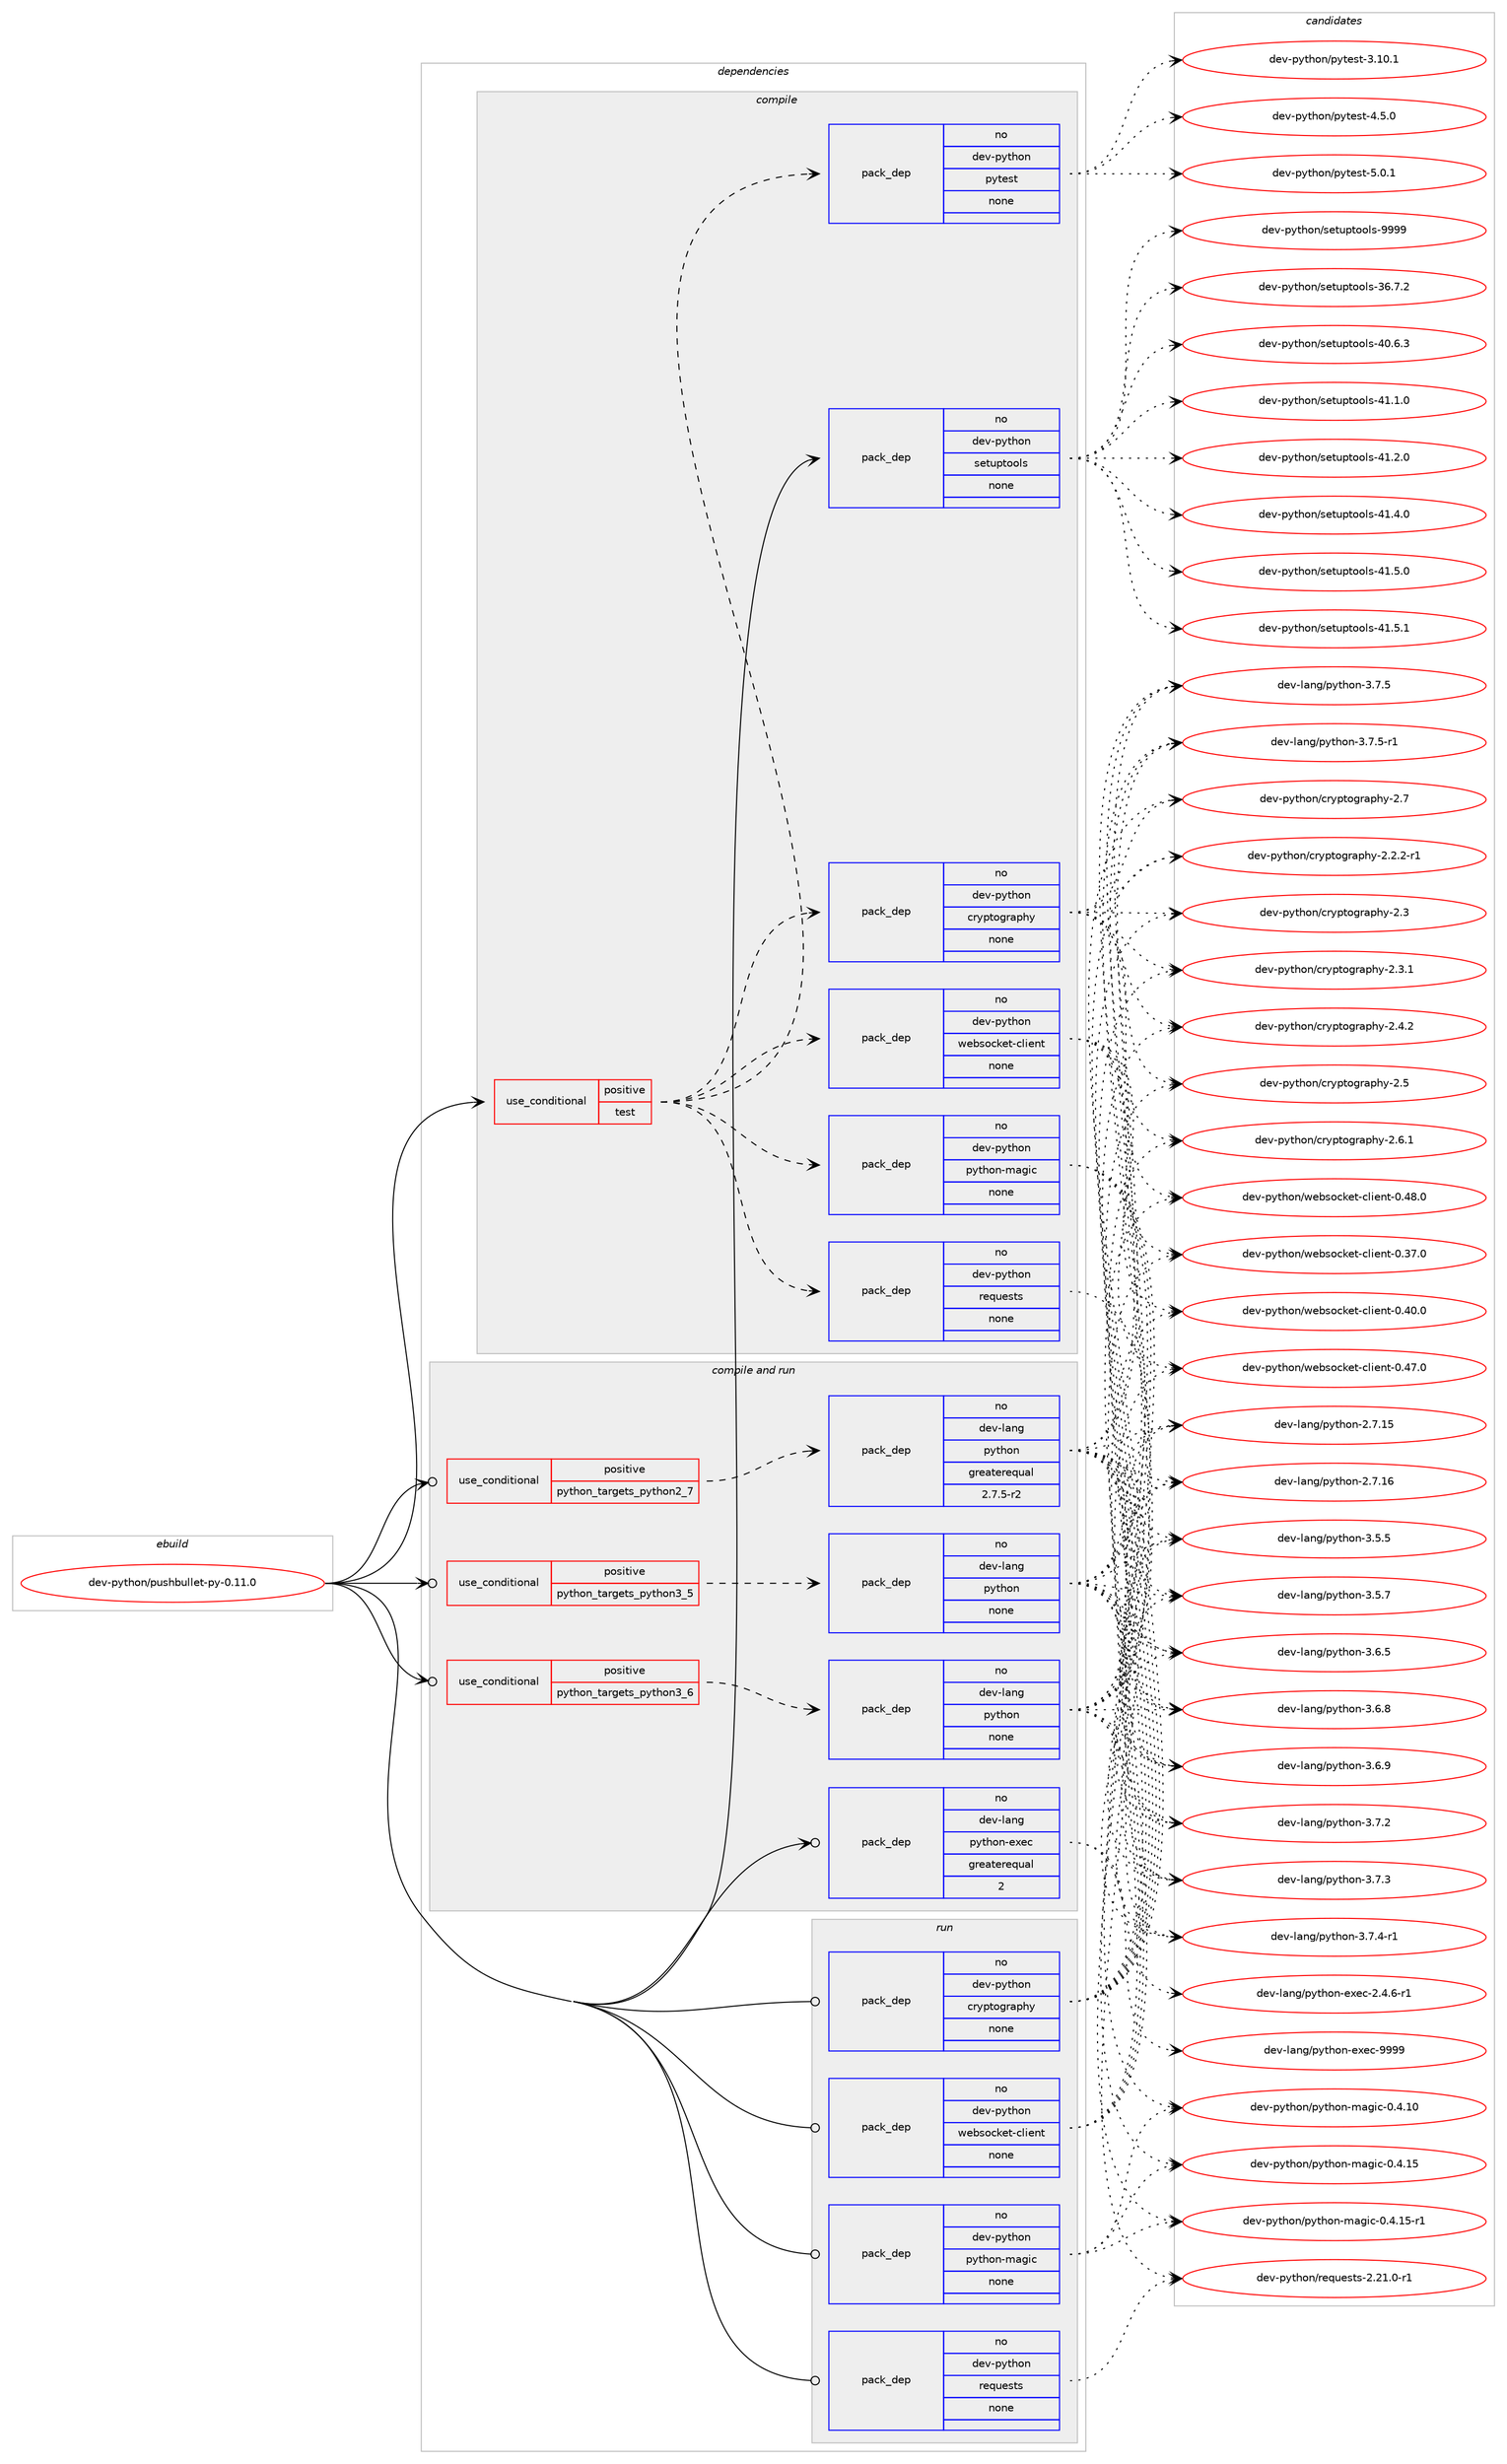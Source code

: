 digraph prolog {

# *************
# Graph options
# *************

newrank=true;
concentrate=true;
compound=true;
graph [rankdir=LR,fontname=Helvetica,fontsize=10,ranksep=1.5];#, ranksep=2.5, nodesep=0.2];
edge  [arrowhead=vee];
node  [fontname=Helvetica,fontsize=10];

# **********
# The ebuild
# **********

subgraph cluster_leftcol {
color=gray;
rank=same;
label=<<i>ebuild</i>>;
id [label="dev-python/pushbullet-py-0.11.0", color=red, width=4, href="../dev-python/pushbullet-py-0.11.0.svg"];
}

# ****************
# The dependencies
# ****************

subgraph cluster_midcol {
color=gray;
label=<<i>dependencies</i>>;
subgraph cluster_compile {
fillcolor="#eeeeee";
style=filled;
label=<<i>compile</i>>;
subgraph cond145100 {
dependency623608 [label=<<TABLE BORDER="0" CELLBORDER="1" CELLSPACING="0" CELLPADDING="4"><TR><TD ROWSPAN="3" CELLPADDING="10">use_conditional</TD></TR><TR><TD>positive</TD></TR><TR><TD>test</TD></TR></TABLE>>, shape=none, color=red];
subgraph pack466664 {
dependency623609 [label=<<TABLE BORDER="0" CELLBORDER="1" CELLSPACING="0" CELLPADDING="4" WIDTH="220"><TR><TD ROWSPAN="6" CELLPADDING="30">pack_dep</TD></TR><TR><TD WIDTH="110">no</TD></TR><TR><TD>dev-python</TD></TR><TR><TD>cryptography</TD></TR><TR><TD>none</TD></TR><TR><TD></TD></TR></TABLE>>, shape=none, color=blue];
}
dependency623608:e -> dependency623609:w [weight=20,style="dashed",arrowhead="vee"];
subgraph pack466665 {
dependency623610 [label=<<TABLE BORDER="0" CELLBORDER="1" CELLSPACING="0" CELLPADDING="4" WIDTH="220"><TR><TD ROWSPAN="6" CELLPADDING="30">pack_dep</TD></TR><TR><TD WIDTH="110">no</TD></TR><TR><TD>dev-python</TD></TR><TR><TD>python-magic</TD></TR><TR><TD>none</TD></TR><TR><TD></TD></TR></TABLE>>, shape=none, color=blue];
}
dependency623608:e -> dependency623610:w [weight=20,style="dashed",arrowhead="vee"];
subgraph pack466666 {
dependency623611 [label=<<TABLE BORDER="0" CELLBORDER="1" CELLSPACING="0" CELLPADDING="4" WIDTH="220"><TR><TD ROWSPAN="6" CELLPADDING="30">pack_dep</TD></TR><TR><TD WIDTH="110">no</TD></TR><TR><TD>dev-python</TD></TR><TR><TD>requests</TD></TR><TR><TD>none</TD></TR><TR><TD></TD></TR></TABLE>>, shape=none, color=blue];
}
dependency623608:e -> dependency623611:w [weight=20,style="dashed",arrowhead="vee"];
subgraph pack466667 {
dependency623612 [label=<<TABLE BORDER="0" CELLBORDER="1" CELLSPACING="0" CELLPADDING="4" WIDTH="220"><TR><TD ROWSPAN="6" CELLPADDING="30">pack_dep</TD></TR><TR><TD WIDTH="110">no</TD></TR><TR><TD>dev-python</TD></TR><TR><TD>websocket-client</TD></TR><TR><TD>none</TD></TR><TR><TD></TD></TR></TABLE>>, shape=none, color=blue];
}
dependency623608:e -> dependency623612:w [weight=20,style="dashed",arrowhead="vee"];
subgraph pack466668 {
dependency623613 [label=<<TABLE BORDER="0" CELLBORDER="1" CELLSPACING="0" CELLPADDING="4" WIDTH="220"><TR><TD ROWSPAN="6" CELLPADDING="30">pack_dep</TD></TR><TR><TD WIDTH="110">no</TD></TR><TR><TD>dev-python</TD></TR><TR><TD>pytest</TD></TR><TR><TD>none</TD></TR><TR><TD></TD></TR></TABLE>>, shape=none, color=blue];
}
dependency623608:e -> dependency623613:w [weight=20,style="dashed",arrowhead="vee"];
}
id:e -> dependency623608:w [weight=20,style="solid",arrowhead="vee"];
subgraph pack466669 {
dependency623614 [label=<<TABLE BORDER="0" CELLBORDER="1" CELLSPACING="0" CELLPADDING="4" WIDTH="220"><TR><TD ROWSPAN="6" CELLPADDING="30">pack_dep</TD></TR><TR><TD WIDTH="110">no</TD></TR><TR><TD>dev-python</TD></TR><TR><TD>setuptools</TD></TR><TR><TD>none</TD></TR><TR><TD></TD></TR></TABLE>>, shape=none, color=blue];
}
id:e -> dependency623614:w [weight=20,style="solid",arrowhead="vee"];
}
subgraph cluster_compileandrun {
fillcolor="#eeeeee";
style=filled;
label=<<i>compile and run</i>>;
subgraph cond145101 {
dependency623615 [label=<<TABLE BORDER="0" CELLBORDER="1" CELLSPACING="0" CELLPADDING="4"><TR><TD ROWSPAN="3" CELLPADDING="10">use_conditional</TD></TR><TR><TD>positive</TD></TR><TR><TD>python_targets_python2_7</TD></TR></TABLE>>, shape=none, color=red];
subgraph pack466670 {
dependency623616 [label=<<TABLE BORDER="0" CELLBORDER="1" CELLSPACING="0" CELLPADDING="4" WIDTH="220"><TR><TD ROWSPAN="6" CELLPADDING="30">pack_dep</TD></TR><TR><TD WIDTH="110">no</TD></TR><TR><TD>dev-lang</TD></TR><TR><TD>python</TD></TR><TR><TD>greaterequal</TD></TR><TR><TD>2.7.5-r2</TD></TR></TABLE>>, shape=none, color=blue];
}
dependency623615:e -> dependency623616:w [weight=20,style="dashed",arrowhead="vee"];
}
id:e -> dependency623615:w [weight=20,style="solid",arrowhead="odotvee"];
subgraph cond145102 {
dependency623617 [label=<<TABLE BORDER="0" CELLBORDER="1" CELLSPACING="0" CELLPADDING="4"><TR><TD ROWSPAN="3" CELLPADDING="10">use_conditional</TD></TR><TR><TD>positive</TD></TR><TR><TD>python_targets_python3_5</TD></TR></TABLE>>, shape=none, color=red];
subgraph pack466671 {
dependency623618 [label=<<TABLE BORDER="0" CELLBORDER="1" CELLSPACING="0" CELLPADDING="4" WIDTH="220"><TR><TD ROWSPAN="6" CELLPADDING="30">pack_dep</TD></TR><TR><TD WIDTH="110">no</TD></TR><TR><TD>dev-lang</TD></TR><TR><TD>python</TD></TR><TR><TD>none</TD></TR><TR><TD></TD></TR></TABLE>>, shape=none, color=blue];
}
dependency623617:e -> dependency623618:w [weight=20,style="dashed",arrowhead="vee"];
}
id:e -> dependency623617:w [weight=20,style="solid",arrowhead="odotvee"];
subgraph cond145103 {
dependency623619 [label=<<TABLE BORDER="0" CELLBORDER="1" CELLSPACING="0" CELLPADDING="4"><TR><TD ROWSPAN="3" CELLPADDING="10">use_conditional</TD></TR><TR><TD>positive</TD></TR><TR><TD>python_targets_python3_6</TD></TR></TABLE>>, shape=none, color=red];
subgraph pack466672 {
dependency623620 [label=<<TABLE BORDER="0" CELLBORDER="1" CELLSPACING="0" CELLPADDING="4" WIDTH="220"><TR><TD ROWSPAN="6" CELLPADDING="30">pack_dep</TD></TR><TR><TD WIDTH="110">no</TD></TR><TR><TD>dev-lang</TD></TR><TR><TD>python</TD></TR><TR><TD>none</TD></TR><TR><TD></TD></TR></TABLE>>, shape=none, color=blue];
}
dependency623619:e -> dependency623620:w [weight=20,style="dashed",arrowhead="vee"];
}
id:e -> dependency623619:w [weight=20,style="solid",arrowhead="odotvee"];
subgraph pack466673 {
dependency623621 [label=<<TABLE BORDER="0" CELLBORDER="1" CELLSPACING="0" CELLPADDING="4" WIDTH="220"><TR><TD ROWSPAN="6" CELLPADDING="30">pack_dep</TD></TR><TR><TD WIDTH="110">no</TD></TR><TR><TD>dev-lang</TD></TR><TR><TD>python-exec</TD></TR><TR><TD>greaterequal</TD></TR><TR><TD>2</TD></TR></TABLE>>, shape=none, color=blue];
}
id:e -> dependency623621:w [weight=20,style="solid",arrowhead="odotvee"];
}
subgraph cluster_run {
fillcolor="#eeeeee";
style=filled;
label=<<i>run</i>>;
subgraph pack466674 {
dependency623622 [label=<<TABLE BORDER="0" CELLBORDER="1" CELLSPACING="0" CELLPADDING="4" WIDTH="220"><TR><TD ROWSPAN="6" CELLPADDING="30">pack_dep</TD></TR><TR><TD WIDTH="110">no</TD></TR><TR><TD>dev-python</TD></TR><TR><TD>cryptography</TD></TR><TR><TD>none</TD></TR><TR><TD></TD></TR></TABLE>>, shape=none, color=blue];
}
id:e -> dependency623622:w [weight=20,style="solid",arrowhead="odot"];
subgraph pack466675 {
dependency623623 [label=<<TABLE BORDER="0" CELLBORDER="1" CELLSPACING="0" CELLPADDING="4" WIDTH="220"><TR><TD ROWSPAN="6" CELLPADDING="30">pack_dep</TD></TR><TR><TD WIDTH="110">no</TD></TR><TR><TD>dev-python</TD></TR><TR><TD>python-magic</TD></TR><TR><TD>none</TD></TR><TR><TD></TD></TR></TABLE>>, shape=none, color=blue];
}
id:e -> dependency623623:w [weight=20,style="solid",arrowhead="odot"];
subgraph pack466676 {
dependency623624 [label=<<TABLE BORDER="0" CELLBORDER="1" CELLSPACING="0" CELLPADDING="4" WIDTH="220"><TR><TD ROWSPAN="6" CELLPADDING="30">pack_dep</TD></TR><TR><TD WIDTH="110">no</TD></TR><TR><TD>dev-python</TD></TR><TR><TD>requests</TD></TR><TR><TD>none</TD></TR><TR><TD></TD></TR></TABLE>>, shape=none, color=blue];
}
id:e -> dependency623624:w [weight=20,style="solid",arrowhead="odot"];
subgraph pack466677 {
dependency623625 [label=<<TABLE BORDER="0" CELLBORDER="1" CELLSPACING="0" CELLPADDING="4" WIDTH="220"><TR><TD ROWSPAN="6" CELLPADDING="30">pack_dep</TD></TR><TR><TD WIDTH="110">no</TD></TR><TR><TD>dev-python</TD></TR><TR><TD>websocket-client</TD></TR><TR><TD>none</TD></TR><TR><TD></TD></TR></TABLE>>, shape=none, color=blue];
}
id:e -> dependency623625:w [weight=20,style="solid",arrowhead="odot"];
}
}

# **************
# The candidates
# **************

subgraph cluster_choices {
rank=same;
color=gray;
label=<<i>candidates</i>>;

subgraph choice466664 {
color=black;
nodesep=1;
choice100101118451121211161041111104799114121112116111103114971121041214550465046504511449 [label="dev-python/cryptography-2.2.2-r1", color=red, width=4,href="../dev-python/cryptography-2.2.2-r1.svg"];
choice1001011184511212111610411111047991141211121161111031149711210412145504651 [label="dev-python/cryptography-2.3", color=red, width=4,href="../dev-python/cryptography-2.3.svg"];
choice10010111845112121116104111110479911412111211611110311497112104121455046514649 [label="dev-python/cryptography-2.3.1", color=red, width=4,href="../dev-python/cryptography-2.3.1.svg"];
choice10010111845112121116104111110479911412111211611110311497112104121455046524650 [label="dev-python/cryptography-2.4.2", color=red, width=4,href="../dev-python/cryptography-2.4.2.svg"];
choice1001011184511212111610411111047991141211121161111031149711210412145504653 [label="dev-python/cryptography-2.5", color=red, width=4,href="../dev-python/cryptography-2.5.svg"];
choice10010111845112121116104111110479911412111211611110311497112104121455046544649 [label="dev-python/cryptography-2.6.1", color=red, width=4,href="../dev-python/cryptography-2.6.1.svg"];
choice1001011184511212111610411111047991141211121161111031149711210412145504655 [label="dev-python/cryptography-2.7", color=red, width=4,href="../dev-python/cryptography-2.7.svg"];
dependency623609:e -> choice100101118451121211161041111104799114121112116111103114971121041214550465046504511449:w [style=dotted,weight="100"];
dependency623609:e -> choice1001011184511212111610411111047991141211121161111031149711210412145504651:w [style=dotted,weight="100"];
dependency623609:e -> choice10010111845112121116104111110479911412111211611110311497112104121455046514649:w [style=dotted,weight="100"];
dependency623609:e -> choice10010111845112121116104111110479911412111211611110311497112104121455046524650:w [style=dotted,weight="100"];
dependency623609:e -> choice1001011184511212111610411111047991141211121161111031149711210412145504653:w [style=dotted,weight="100"];
dependency623609:e -> choice10010111845112121116104111110479911412111211611110311497112104121455046544649:w [style=dotted,weight="100"];
dependency623609:e -> choice1001011184511212111610411111047991141211121161111031149711210412145504655:w [style=dotted,weight="100"];
}
subgraph choice466665 {
color=black;
nodesep=1;
choice100101118451121211161041111104711212111610411111045109971031059945484652464948 [label="dev-python/python-magic-0.4.10", color=red, width=4,href="../dev-python/python-magic-0.4.10.svg"];
choice100101118451121211161041111104711212111610411111045109971031059945484652464953 [label="dev-python/python-magic-0.4.15", color=red, width=4,href="../dev-python/python-magic-0.4.15.svg"];
choice1001011184511212111610411111047112121116104111110451099710310599454846524649534511449 [label="dev-python/python-magic-0.4.15-r1", color=red, width=4,href="../dev-python/python-magic-0.4.15-r1.svg"];
dependency623610:e -> choice100101118451121211161041111104711212111610411111045109971031059945484652464948:w [style=dotted,weight="100"];
dependency623610:e -> choice100101118451121211161041111104711212111610411111045109971031059945484652464953:w [style=dotted,weight="100"];
dependency623610:e -> choice1001011184511212111610411111047112121116104111110451099710310599454846524649534511449:w [style=dotted,weight="100"];
}
subgraph choice466666 {
color=black;
nodesep=1;
choice1001011184511212111610411111047114101113117101115116115455046504946484511449 [label="dev-python/requests-2.21.0-r1", color=red, width=4,href="../dev-python/requests-2.21.0-r1.svg"];
dependency623611:e -> choice1001011184511212111610411111047114101113117101115116115455046504946484511449:w [style=dotted,weight="100"];
}
subgraph choice466667 {
color=black;
nodesep=1;
choice10010111845112121116104111110471191019811511199107101116459910810510111011645484651554648 [label="dev-python/websocket-client-0.37.0", color=red, width=4,href="../dev-python/websocket-client-0.37.0.svg"];
choice10010111845112121116104111110471191019811511199107101116459910810510111011645484652484648 [label="dev-python/websocket-client-0.40.0", color=red, width=4,href="../dev-python/websocket-client-0.40.0.svg"];
choice10010111845112121116104111110471191019811511199107101116459910810510111011645484652554648 [label="dev-python/websocket-client-0.47.0", color=red, width=4,href="../dev-python/websocket-client-0.47.0.svg"];
choice10010111845112121116104111110471191019811511199107101116459910810510111011645484652564648 [label="dev-python/websocket-client-0.48.0", color=red, width=4,href="../dev-python/websocket-client-0.48.0.svg"];
dependency623612:e -> choice10010111845112121116104111110471191019811511199107101116459910810510111011645484651554648:w [style=dotted,weight="100"];
dependency623612:e -> choice10010111845112121116104111110471191019811511199107101116459910810510111011645484652484648:w [style=dotted,weight="100"];
dependency623612:e -> choice10010111845112121116104111110471191019811511199107101116459910810510111011645484652554648:w [style=dotted,weight="100"];
dependency623612:e -> choice10010111845112121116104111110471191019811511199107101116459910810510111011645484652564648:w [style=dotted,weight="100"];
}
subgraph choice466668 {
color=black;
nodesep=1;
choice100101118451121211161041111104711212111610111511645514649484649 [label="dev-python/pytest-3.10.1", color=red, width=4,href="../dev-python/pytest-3.10.1.svg"];
choice1001011184511212111610411111047112121116101115116455246534648 [label="dev-python/pytest-4.5.0", color=red, width=4,href="../dev-python/pytest-4.5.0.svg"];
choice1001011184511212111610411111047112121116101115116455346484649 [label="dev-python/pytest-5.0.1", color=red, width=4,href="../dev-python/pytest-5.0.1.svg"];
dependency623613:e -> choice100101118451121211161041111104711212111610111511645514649484649:w [style=dotted,weight="100"];
dependency623613:e -> choice1001011184511212111610411111047112121116101115116455246534648:w [style=dotted,weight="100"];
dependency623613:e -> choice1001011184511212111610411111047112121116101115116455346484649:w [style=dotted,weight="100"];
}
subgraph choice466669 {
color=black;
nodesep=1;
choice100101118451121211161041111104711510111611711211611111110811545515446554650 [label="dev-python/setuptools-36.7.2", color=red, width=4,href="../dev-python/setuptools-36.7.2.svg"];
choice100101118451121211161041111104711510111611711211611111110811545524846544651 [label="dev-python/setuptools-40.6.3", color=red, width=4,href="../dev-python/setuptools-40.6.3.svg"];
choice100101118451121211161041111104711510111611711211611111110811545524946494648 [label="dev-python/setuptools-41.1.0", color=red, width=4,href="../dev-python/setuptools-41.1.0.svg"];
choice100101118451121211161041111104711510111611711211611111110811545524946504648 [label="dev-python/setuptools-41.2.0", color=red, width=4,href="../dev-python/setuptools-41.2.0.svg"];
choice100101118451121211161041111104711510111611711211611111110811545524946524648 [label="dev-python/setuptools-41.4.0", color=red, width=4,href="../dev-python/setuptools-41.4.0.svg"];
choice100101118451121211161041111104711510111611711211611111110811545524946534648 [label="dev-python/setuptools-41.5.0", color=red, width=4,href="../dev-python/setuptools-41.5.0.svg"];
choice100101118451121211161041111104711510111611711211611111110811545524946534649 [label="dev-python/setuptools-41.5.1", color=red, width=4,href="../dev-python/setuptools-41.5.1.svg"];
choice10010111845112121116104111110471151011161171121161111111081154557575757 [label="dev-python/setuptools-9999", color=red, width=4,href="../dev-python/setuptools-9999.svg"];
dependency623614:e -> choice100101118451121211161041111104711510111611711211611111110811545515446554650:w [style=dotted,weight="100"];
dependency623614:e -> choice100101118451121211161041111104711510111611711211611111110811545524846544651:w [style=dotted,weight="100"];
dependency623614:e -> choice100101118451121211161041111104711510111611711211611111110811545524946494648:w [style=dotted,weight="100"];
dependency623614:e -> choice100101118451121211161041111104711510111611711211611111110811545524946504648:w [style=dotted,weight="100"];
dependency623614:e -> choice100101118451121211161041111104711510111611711211611111110811545524946524648:w [style=dotted,weight="100"];
dependency623614:e -> choice100101118451121211161041111104711510111611711211611111110811545524946534648:w [style=dotted,weight="100"];
dependency623614:e -> choice100101118451121211161041111104711510111611711211611111110811545524946534649:w [style=dotted,weight="100"];
dependency623614:e -> choice10010111845112121116104111110471151011161171121161111111081154557575757:w [style=dotted,weight="100"];
}
subgraph choice466670 {
color=black;
nodesep=1;
choice10010111845108971101034711212111610411111045504655464953 [label="dev-lang/python-2.7.15", color=red, width=4,href="../dev-lang/python-2.7.15.svg"];
choice10010111845108971101034711212111610411111045504655464954 [label="dev-lang/python-2.7.16", color=red, width=4,href="../dev-lang/python-2.7.16.svg"];
choice100101118451089711010347112121116104111110455146534653 [label="dev-lang/python-3.5.5", color=red, width=4,href="../dev-lang/python-3.5.5.svg"];
choice100101118451089711010347112121116104111110455146534655 [label="dev-lang/python-3.5.7", color=red, width=4,href="../dev-lang/python-3.5.7.svg"];
choice100101118451089711010347112121116104111110455146544653 [label="dev-lang/python-3.6.5", color=red, width=4,href="../dev-lang/python-3.6.5.svg"];
choice100101118451089711010347112121116104111110455146544656 [label="dev-lang/python-3.6.8", color=red, width=4,href="../dev-lang/python-3.6.8.svg"];
choice100101118451089711010347112121116104111110455146544657 [label="dev-lang/python-3.6.9", color=red, width=4,href="../dev-lang/python-3.6.9.svg"];
choice100101118451089711010347112121116104111110455146554650 [label="dev-lang/python-3.7.2", color=red, width=4,href="../dev-lang/python-3.7.2.svg"];
choice100101118451089711010347112121116104111110455146554651 [label="dev-lang/python-3.7.3", color=red, width=4,href="../dev-lang/python-3.7.3.svg"];
choice1001011184510897110103471121211161041111104551465546524511449 [label="dev-lang/python-3.7.4-r1", color=red, width=4,href="../dev-lang/python-3.7.4-r1.svg"];
choice100101118451089711010347112121116104111110455146554653 [label="dev-lang/python-3.7.5", color=red, width=4,href="../dev-lang/python-3.7.5.svg"];
choice1001011184510897110103471121211161041111104551465546534511449 [label="dev-lang/python-3.7.5-r1", color=red, width=4,href="../dev-lang/python-3.7.5-r1.svg"];
dependency623616:e -> choice10010111845108971101034711212111610411111045504655464953:w [style=dotted,weight="100"];
dependency623616:e -> choice10010111845108971101034711212111610411111045504655464954:w [style=dotted,weight="100"];
dependency623616:e -> choice100101118451089711010347112121116104111110455146534653:w [style=dotted,weight="100"];
dependency623616:e -> choice100101118451089711010347112121116104111110455146534655:w [style=dotted,weight="100"];
dependency623616:e -> choice100101118451089711010347112121116104111110455146544653:w [style=dotted,weight="100"];
dependency623616:e -> choice100101118451089711010347112121116104111110455146544656:w [style=dotted,weight="100"];
dependency623616:e -> choice100101118451089711010347112121116104111110455146544657:w [style=dotted,weight="100"];
dependency623616:e -> choice100101118451089711010347112121116104111110455146554650:w [style=dotted,weight="100"];
dependency623616:e -> choice100101118451089711010347112121116104111110455146554651:w [style=dotted,weight="100"];
dependency623616:e -> choice1001011184510897110103471121211161041111104551465546524511449:w [style=dotted,weight="100"];
dependency623616:e -> choice100101118451089711010347112121116104111110455146554653:w [style=dotted,weight="100"];
dependency623616:e -> choice1001011184510897110103471121211161041111104551465546534511449:w [style=dotted,weight="100"];
}
subgraph choice466671 {
color=black;
nodesep=1;
choice10010111845108971101034711212111610411111045504655464953 [label="dev-lang/python-2.7.15", color=red, width=4,href="../dev-lang/python-2.7.15.svg"];
choice10010111845108971101034711212111610411111045504655464954 [label="dev-lang/python-2.7.16", color=red, width=4,href="../dev-lang/python-2.7.16.svg"];
choice100101118451089711010347112121116104111110455146534653 [label="dev-lang/python-3.5.5", color=red, width=4,href="../dev-lang/python-3.5.5.svg"];
choice100101118451089711010347112121116104111110455146534655 [label="dev-lang/python-3.5.7", color=red, width=4,href="../dev-lang/python-3.5.7.svg"];
choice100101118451089711010347112121116104111110455146544653 [label="dev-lang/python-3.6.5", color=red, width=4,href="../dev-lang/python-3.6.5.svg"];
choice100101118451089711010347112121116104111110455146544656 [label="dev-lang/python-3.6.8", color=red, width=4,href="../dev-lang/python-3.6.8.svg"];
choice100101118451089711010347112121116104111110455146544657 [label="dev-lang/python-3.6.9", color=red, width=4,href="../dev-lang/python-3.6.9.svg"];
choice100101118451089711010347112121116104111110455146554650 [label="dev-lang/python-3.7.2", color=red, width=4,href="../dev-lang/python-3.7.2.svg"];
choice100101118451089711010347112121116104111110455146554651 [label="dev-lang/python-3.7.3", color=red, width=4,href="../dev-lang/python-3.7.3.svg"];
choice1001011184510897110103471121211161041111104551465546524511449 [label="dev-lang/python-3.7.4-r1", color=red, width=4,href="../dev-lang/python-3.7.4-r1.svg"];
choice100101118451089711010347112121116104111110455146554653 [label="dev-lang/python-3.7.5", color=red, width=4,href="../dev-lang/python-3.7.5.svg"];
choice1001011184510897110103471121211161041111104551465546534511449 [label="dev-lang/python-3.7.5-r1", color=red, width=4,href="../dev-lang/python-3.7.5-r1.svg"];
dependency623618:e -> choice10010111845108971101034711212111610411111045504655464953:w [style=dotted,weight="100"];
dependency623618:e -> choice10010111845108971101034711212111610411111045504655464954:w [style=dotted,weight="100"];
dependency623618:e -> choice100101118451089711010347112121116104111110455146534653:w [style=dotted,weight="100"];
dependency623618:e -> choice100101118451089711010347112121116104111110455146534655:w [style=dotted,weight="100"];
dependency623618:e -> choice100101118451089711010347112121116104111110455146544653:w [style=dotted,weight="100"];
dependency623618:e -> choice100101118451089711010347112121116104111110455146544656:w [style=dotted,weight="100"];
dependency623618:e -> choice100101118451089711010347112121116104111110455146544657:w [style=dotted,weight="100"];
dependency623618:e -> choice100101118451089711010347112121116104111110455146554650:w [style=dotted,weight="100"];
dependency623618:e -> choice100101118451089711010347112121116104111110455146554651:w [style=dotted,weight="100"];
dependency623618:e -> choice1001011184510897110103471121211161041111104551465546524511449:w [style=dotted,weight="100"];
dependency623618:e -> choice100101118451089711010347112121116104111110455146554653:w [style=dotted,weight="100"];
dependency623618:e -> choice1001011184510897110103471121211161041111104551465546534511449:w [style=dotted,weight="100"];
}
subgraph choice466672 {
color=black;
nodesep=1;
choice10010111845108971101034711212111610411111045504655464953 [label="dev-lang/python-2.7.15", color=red, width=4,href="../dev-lang/python-2.7.15.svg"];
choice10010111845108971101034711212111610411111045504655464954 [label="dev-lang/python-2.7.16", color=red, width=4,href="../dev-lang/python-2.7.16.svg"];
choice100101118451089711010347112121116104111110455146534653 [label="dev-lang/python-3.5.5", color=red, width=4,href="../dev-lang/python-3.5.5.svg"];
choice100101118451089711010347112121116104111110455146534655 [label="dev-lang/python-3.5.7", color=red, width=4,href="../dev-lang/python-3.5.7.svg"];
choice100101118451089711010347112121116104111110455146544653 [label="dev-lang/python-3.6.5", color=red, width=4,href="../dev-lang/python-3.6.5.svg"];
choice100101118451089711010347112121116104111110455146544656 [label="dev-lang/python-3.6.8", color=red, width=4,href="../dev-lang/python-3.6.8.svg"];
choice100101118451089711010347112121116104111110455146544657 [label="dev-lang/python-3.6.9", color=red, width=4,href="../dev-lang/python-3.6.9.svg"];
choice100101118451089711010347112121116104111110455146554650 [label="dev-lang/python-3.7.2", color=red, width=4,href="../dev-lang/python-3.7.2.svg"];
choice100101118451089711010347112121116104111110455146554651 [label="dev-lang/python-3.7.3", color=red, width=4,href="../dev-lang/python-3.7.3.svg"];
choice1001011184510897110103471121211161041111104551465546524511449 [label="dev-lang/python-3.7.4-r1", color=red, width=4,href="../dev-lang/python-3.7.4-r1.svg"];
choice100101118451089711010347112121116104111110455146554653 [label="dev-lang/python-3.7.5", color=red, width=4,href="../dev-lang/python-3.7.5.svg"];
choice1001011184510897110103471121211161041111104551465546534511449 [label="dev-lang/python-3.7.5-r1", color=red, width=4,href="../dev-lang/python-3.7.5-r1.svg"];
dependency623620:e -> choice10010111845108971101034711212111610411111045504655464953:w [style=dotted,weight="100"];
dependency623620:e -> choice10010111845108971101034711212111610411111045504655464954:w [style=dotted,weight="100"];
dependency623620:e -> choice100101118451089711010347112121116104111110455146534653:w [style=dotted,weight="100"];
dependency623620:e -> choice100101118451089711010347112121116104111110455146534655:w [style=dotted,weight="100"];
dependency623620:e -> choice100101118451089711010347112121116104111110455146544653:w [style=dotted,weight="100"];
dependency623620:e -> choice100101118451089711010347112121116104111110455146544656:w [style=dotted,weight="100"];
dependency623620:e -> choice100101118451089711010347112121116104111110455146544657:w [style=dotted,weight="100"];
dependency623620:e -> choice100101118451089711010347112121116104111110455146554650:w [style=dotted,weight="100"];
dependency623620:e -> choice100101118451089711010347112121116104111110455146554651:w [style=dotted,weight="100"];
dependency623620:e -> choice1001011184510897110103471121211161041111104551465546524511449:w [style=dotted,weight="100"];
dependency623620:e -> choice100101118451089711010347112121116104111110455146554653:w [style=dotted,weight="100"];
dependency623620:e -> choice1001011184510897110103471121211161041111104551465546534511449:w [style=dotted,weight="100"];
}
subgraph choice466673 {
color=black;
nodesep=1;
choice10010111845108971101034711212111610411111045101120101994550465246544511449 [label="dev-lang/python-exec-2.4.6-r1", color=red, width=4,href="../dev-lang/python-exec-2.4.6-r1.svg"];
choice10010111845108971101034711212111610411111045101120101994557575757 [label="dev-lang/python-exec-9999", color=red, width=4,href="../dev-lang/python-exec-9999.svg"];
dependency623621:e -> choice10010111845108971101034711212111610411111045101120101994550465246544511449:w [style=dotted,weight="100"];
dependency623621:e -> choice10010111845108971101034711212111610411111045101120101994557575757:w [style=dotted,weight="100"];
}
subgraph choice466674 {
color=black;
nodesep=1;
choice100101118451121211161041111104799114121112116111103114971121041214550465046504511449 [label="dev-python/cryptography-2.2.2-r1", color=red, width=4,href="../dev-python/cryptography-2.2.2-r1.svg"];
choice1001011184511212111610411111047991141211121161111031149711210412145504651 [label="dev-python/cryptography-2.3", color=red, width=4,href="../dev-python/cryptography-2.3.svg"];
choice10010111845112121116104111110479911412111211611110311497112104121455046514649 [label="dev-python/cryptography-2.3.1", color=red, width=4,href="../dev-python/cryptography-2.3.1.svg"];
choice10010111845112121116104111110479911412111211611110311497112104121455046524650 [label="dev-python/cryptography-2.4.2", color=red, width=4,href="../dev-python/cryptography-2.4.2.svg"];
choice1001011184511212111610411111047991141211121161111031149711210412145504653 [label="dev-python/cryptography-2.5", color=red, width=4,href="../dev-python/cryptography-2.5.svg"];
choice10010111845112121116104111110479911412111211611110311497112104121455046544649 [label="dev-python/cryptography-2.6.1", color=red, width=4,href="../dev-python/cryptography-2.6.1.svg"];
choice1001011184511212111610411111047991141211121161111031149711210412145504655 [label="dev-python/cryptography-2.7", color=red, width=4,href="../dev-python/cryptography-2.7.svg"];
dependency623622:e -> choice100101118451121211161041111104799114121112116111103114971121041214550465046504511449:w [style=dotted,weight="100"];
dependency623622:e -> choice1001011184511212111610411111047991141211121161111031149711210412145504651:w [style=dotted,weight="100"];
dependency623622:e -> choice10010111845112121116104111110479911412111211611110311497112104121455046514649:w [style=dotted,weight="100"];
dependency623622:e -> choice10010111845112121116104111110479911412111211611110311497112104121455046524650:w [style=dotted,weight="100"];
dependency623622:e -> choice1001011184511212111610411111047991141211121161111031149711210412145504653:w [style=dotted,weight="100"];
dependency623622:e -> choice10010111845112121116104111110479911412111211611110311497112104121455046544649:w [style=dotted,weight="100"];
dependency623622:e -> choice1001011184511212111610411111047991141211121161111031149711210412145504655:w [style=dotted,weight="100"];
}
subgraph choice466675 {
color=black;
nodesep=1;
choice100101118451121211161041111104711212111610411111045109971031059945484652464948 [label="dev-python/python-magic-0.4.10", color=red, width=4,href="../dev-python/python-magic-0.4.10.svg"];
choice100101118451121211161041111104711212111610411111045109971031059945484652464953 [label="dev-python/python-magic-0.4.15", color=red, width=4,href="../dev-python/python-magic-0.4.15.svg"];
choice1001011184511212111610411111047112121116104111110451099710310599454846524649534511449 [label="dev-python/python-magic-0.4.15-r1", color=red, width=4,href="../dev-python/python-magic-0.4.15-r1.svg"];
dependency623623:e -> choice100101118451121211161041111104711212111610411111045109971031059945484652464948:w [style=dotted,weight="100"];
dependency623623:e -> choice100101118451121211161041111104711212111610411111045109971031059945484652464953:w [style=dotted,weight="100"];
dependency623623:e -> choice1001011184511212111610411111047112121116104111110451099710310599454846524649534511449:w [style=dotted,weight="100"];
}
subgraph choice466676 {
color=black;
nodesep=1;
choice1001011184511212111610411111047114101113117101115116115455046504946484511449 [label="dev-python/requests-2.21.0-r1", color=red, width=4,href="../dev-python/requests-2.21.0-r1.svg"];
dependency623624:e -> choice1001011184511212111610411111047114101113117101115116115455046504946484511449:w [style=dotted,weight="100"];
}
subgraph choice466677 {
color=black;
nodesep=1;
choice10010111845112121116104111110471191019811511199107101116459910810510111011645484651554648 [label="dev-python/websocket-client-0.37.0", color=red, width=4,href="../dev-python/websocket-client-0.37.0.svg"];
choice10010111845112121116104111110471191019811511199107101116459910810510111011645484652484648 [label="dev-python/websocket-client-0.40.0", color=red, width=4,href="../dev-python/websocket-client-0.40.0.svg"];
choice10010111845112121116104111110471191019811511199107101116459910810510111011645484652554648 [label="dev-python/websocket-client-0.47.0", color=red, width=4,href="../dev-python/websocket-client-0.47.0.svg"];
choice10010111845112121116104111110471191019811511199107101116459910810510111011645484652564648 [label="dev-python/websocket-client-0.48.0", color=red, width=4,href="../dev-python/websocket-client-0.48.0.svg"];
dependency623625:e -> choice10010111845112121116104111110471191019811511199107101116459910810510111011645484651554648:w [style=dotted,weight="100"];
dependency623625:e -> choice10010111845112121116104111110471191019811511199107101116459910810510111011645484652484648:w [style=dotted,weight="100"];
dependency623625:e -> choice10010111845112121116104111110471191019811511199107101116459910810510111011645484652554648:w [style=dotted,weight="100"];
dependency623625:e -> choice10010111845112121116104111110471191019811511199107101116459910810510111011645484652564648:w [style=dotted,weight="100"];
}
}

}
